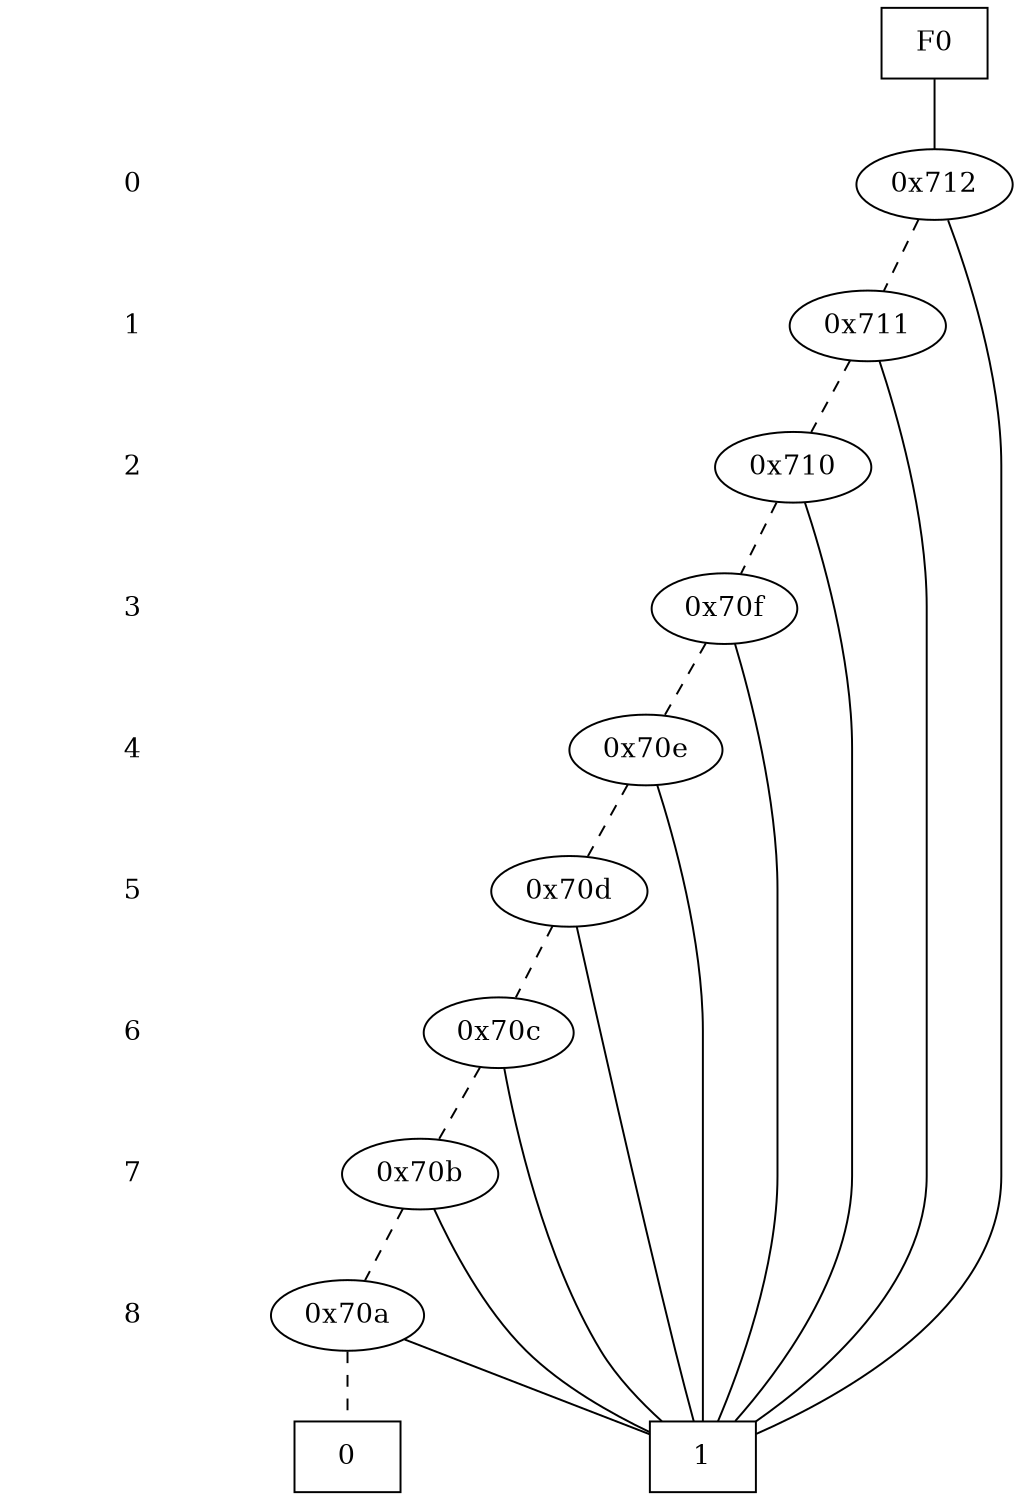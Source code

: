 digraph "DD" {
size = "7.5,10"
center = true;
edge [dir = none];
{ node [shape = plaintext];
  edge [style = invis];
  "CONST NODES" [style = invis];
" 0 " -> " 1 " -> " 2 " -> " 3 " -> " 4 " -> " 5 " -> " 6 " -> " 7 " -> " 8 " -> "CONST NODES"; 
}
{ rank = same; node [shape = box]; edge [style = invis];
"F0"; }
{ rank = same; " 0 ";
"0x712";
}
{ rank = same; " 1 ";
"0x711";
}
{ rank = same; " 2 ";
"0x710";
}
{ rank = same; " 3 ";
"0x70f";
}
{ rank = same; " 4 ";
"0x70e";
}
{ rank = same; " 5 ";
"0x70d";
}
{ rank = same; " 6 ";
"0x70c";
}
{ rank = same; " 7 ";
"0x70b";
}
{ rank = same; " 8 ";
"0x70a";
}
{ rank = same; "CONST NODES";
{ node [shape = box]; "0x6da";
"0x6d9";
}
}
"F0" -> "0x712" [style = solid];
"0x712" -> "0x6d9";
"0x712" -> "0x711" [style = dashed];
"0x711" -> "0x6d9";
"0x711" -> "0x710" [style = dashed];
"0x710" -> "0x6d9";
"0x710" -> "0x70f" [style = dashed];
"0x70f" -> "0x6d9";
"0x70f" -> "0x70e" [style = dashed];
"0x70e" -> "0x6d9";
"0x70e" -> "0x70d" [style = dashed];
"0x70d" -> "0x6d9";
"0x70d" -> "0x70c" [style = dashed];
"0x70c" -> "0x6d9";
"0x70c" -> "0x70b" [style = dashed];
"0x70b" -> "0x6d9";
"0x70b" -> "0x70a" [style = dashed];
"0x70a" -> "0x6d9";
"0x70a" -> "0x6da" [style = dashed];
"0x6da" [label = "0"];
"0x6d9" [label = "1"];
}
